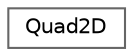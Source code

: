 digraph "Graphical Class Hierarchy"
{
 // LATEX_PDF_SIZE
  bgcolor="transparent";
  edge [fontname=Helvetica,fontsize=10,labelfontname=Helvetica,labelfontsize=10];
  node [fontname=Helvetica,fontsize=10,shape=box,height=0.2,width=0.4];
  rankdir="LR";
  Node0 [id="Node000000",label="Quad2D",height=0.2,width=0.4,color="grey40", fillcolor="white", style="filled",URL="$d6/ded/class_quad2_d.html",tooltip=" "];
}
